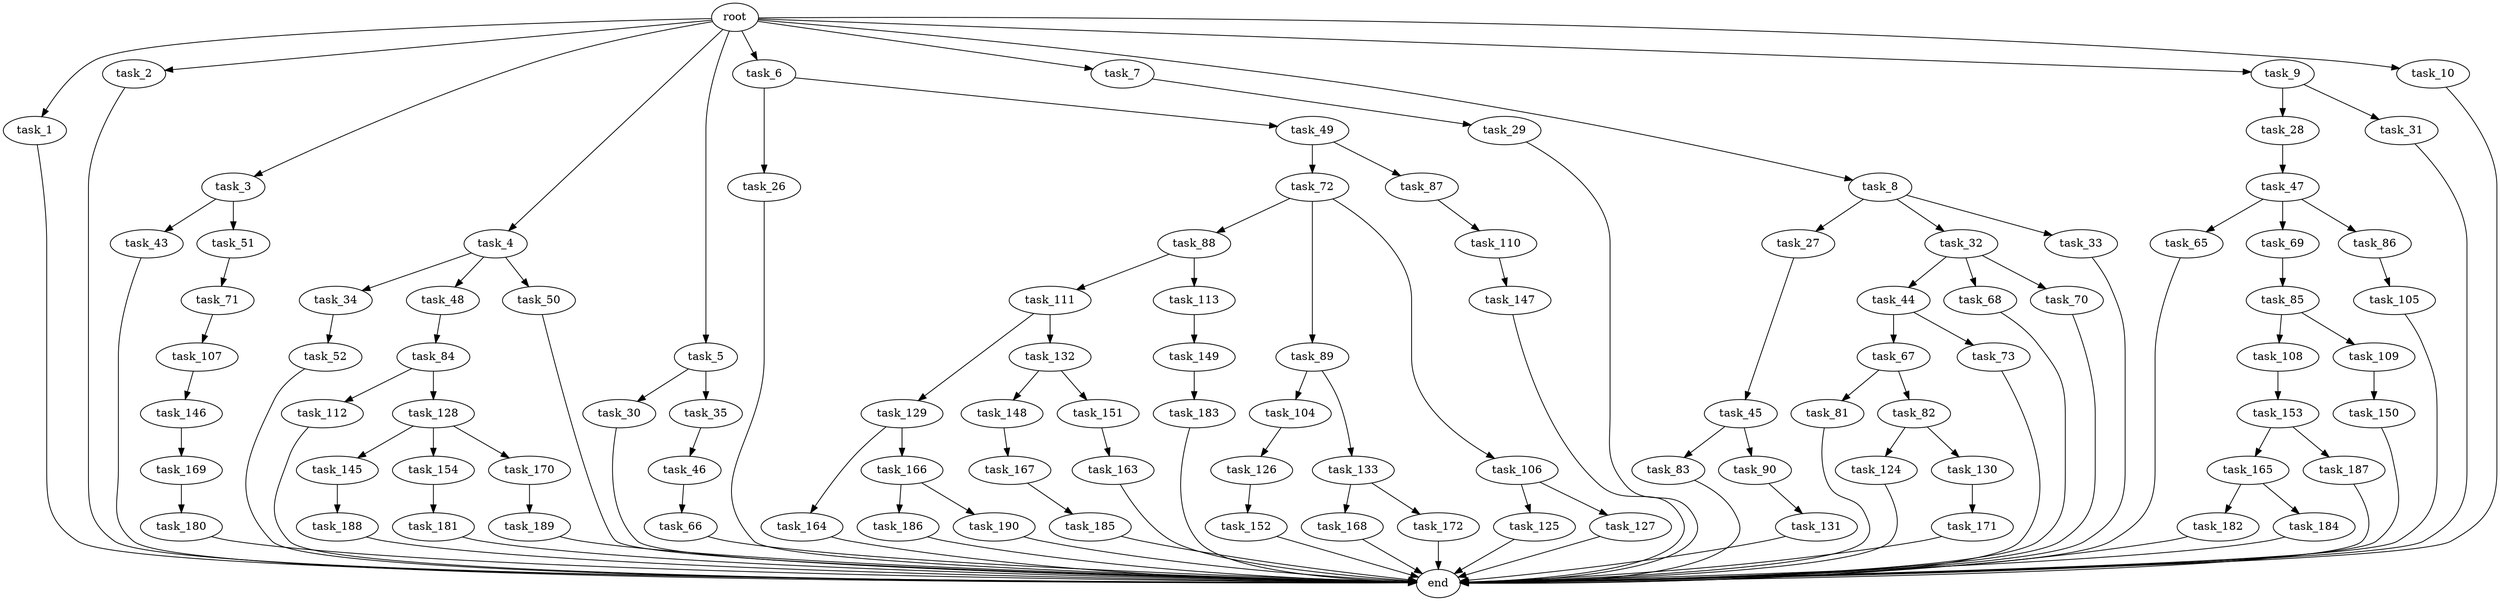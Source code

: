 digraph G {
  root [size="0.000000"];
  task_1 [size="1.024000"];
  task_2 [size="1.024000"];
  task_3 [size="1.024000"];
  task_4 [size="1.024000"];
  task_5 [size="1.024000"];
  task_6 [size="1.024000"];
  task_7 [size="1.024000"];
  task_8 [size="1.024000"];
  task_9 [size="1.024000"];
  task_10 [size="1.024000"];
  task_26 [size="137438953.472000"];
  task_27 [size="137438953.472000"];
  task_28 [size="549755813.888000"];
  task_29 [size="420906795.008000"];
  task_30 [size="309237645.312000"];
  task_31 [size="549755813.888000"];
  task_32 [size="137438953.472000"];
  task_33 [size="137438953.472000"];
  task_34 [size="137438953.472000"];
  task_35 [size="309237645.312000"];
  task_43 [size="549755813.888000"];
  task_44 [size="77309411.328000"];
  task_45 [size="77309411.328000"];
  task_46 [size="420906795.008000"];
  task_47 [size="214748364.800000"];
  task_48 [size="137438953.472000"];
  task_49 [size="137438953.472000"];
  task_50 [size="137438953.472000"];
  task_51 [size="549755813.888000"];
  task_52 [size="309237645.312000"];
  task_65 [size="77309411.328000"];
  task_66 [size="137438953.472000"];
  task_67 [size="214748364.800000"];
  task_68 [size="77309411.328000"];
  task_69 [size="77309411.328000"];
  task_70 [size="77309411.328000"];
  task_71 [size="549755813.888000"];
  task_72 [size="77309411.328000"];
  task_73 [size="214748364.800000"];
  task_81 [size="137438953.472000"];
  task_82 [size="137438953.472000"];
  task_83 [size="420906795.008000"];
  task_84 [size="214748364.800000"];
  task_85 [size="549755813.888000"];
  task_86 [size="77309411.328000"];
  task_87 [size="77309411.328000"];
  task_88 [size="34359738.368000"];
  task_89 [size="34359738.368000"];
  task_90 [size="420906795.008000"];
  task_104 [size="858993459.200000"];
  task_105 [size="420906795.008000"];
  task_106 [size="34359738.368000"];
  task_107 [size="77309411.328000"];
  task_108 [size="549755813.888000"];
  task_109 [size="549755813.888000"];
  task_110 [size="137438953.472000"];
  task_111 [size="34359738.368000"];
  task_112 [size="695784701.952000"];
  task_113 [size="34359738.368000"];
  task_124 [size="695784701.952000"];
  task_125 [size="34359738.368000"];
  task_126 [size="549755813.888000"];
  task_127 [size="34359738.368000"];
  task_128 [size="695784701.952000"];
  task_129 [size="214748364.800000"];
  task_130 [size="695784701.952000"];
  task_131 [size="214748364.800000"];
  task_132 [size="214748364.800000"];
  task_133 [size="858993459.200000"];
  task_145 [size="549755813.888000"];
  task_146 [size="77309411.328000"];
  task_147 [size="34359738.368000"];
  task_148 [size="77309411.328000"];
  task_149 [size="34359738.368000"];
  task_150 [size="695784701.952000"];
  task_151 [size="77309411.328000"];
  task_152 [size="420906795.008000"];
  task_153 [size="549755813.888000"];
  task_154 [size="549755813.888000"];
  task_163 [size="858993459.200000"];
  task_164 [size="309237645.312000"];
  task_165 [size="420906795.008000"];
  task_166 [size="309237645.312000"];
  task_167 [size="549755813.888000"];
  task_168 [size="695784701.952000"];
  task_169 [size="34359738.368000"];
  task_170 [size="549755813.888000"];
  task_171 [size="858993459.200000"];
  task_172 [size="695784701.952000"];
  task_180 [size="34359738.368000"];
  task_181 [size="34359738.368000"];
  task_182 [size="214748364.800000"];
  task_183 [size="214748364.800000"];
  task_184 [size="214748364.800000"];
  task_185 [size="420906795.008000"];
  task_186 [size="695784701.952000"];
  task_187 [size="420906795.008000"];
  task_188 [size="420906795.008000"];
  task_189 [size="420906795.008000"];
  task_190 [size="695784701.952000"];
  end [size="0.000000"];

  root -> task_1 [size="1.000000"];
  root -> task_2 [size="1.000000"];
  root -> task_3 [size="1.000000"];
  root -> task_4 [size="1.000000"];
  root -> task_5 [size="1.000000"];
  root -> task_6 [size="1.000000"];
  root -> task_7 [size="1.000000"];
  root -> task_8 [size="1.000000"];
  root -> task_9 [size="1.000000"];
  root -> task_10 [size="1.000000"];
  task_1 -> end [size="1.000000"];
  task_2 -> end [size="1.000000"];
  task_3 -> task_43 [size="536870912.000000"];
  task_3 -> task_51 [size="536870912.000000"];
  task_4 -> task_34 [size="134217728.000000"];
  task_4 -> task_48 [size="134217728.000000"];
  task_4 -> task_50 [size="134217728.000000"];
  task_5 -> task_30 [size="301989888.000000"];
  task_5 -> task_35 [size="301989888.000000"];
  task_6 -> task_26 [size="134217728.000000"];
  task_6 -> task_49 [size="134217728.000000"];
  task_7 -> task_29 [size="411041792.000000"];
  task_8 -> task_27 [size="134217728.000000"];
  task_8 -> task_32 [size="134217728.000000"];
  task_8 -> task_33 [size="134217728.000000"];
  task_9 -> task_28 [size="536870912.000000"];
  task_9 -> task_31 [size="536870912.000000"];
  task_10 -> end [size="1.000000"];
  task_26 -> end [size="1.000000"];
  task_27 -> task_45 [size="75497472.000000"];
  task_28 -> task_47 [size="209715200.000000"];
  task_29 -> end [size="1.000000"];
  task_30 -> end [size="1.000000"];
  task_31 -> end [size="1.000000"];
  task_32 -> task_44 [size="75497472.000000"];
  task_32 -> task_68 [size="75497472.000000"];
  task_32 -> task_70 [size="75497472.000000"];
  task_33 -> end [size="1.000000"];
  task_34 -> task_52 [size="301989888.000000"];
  task_35 -> task_46 [size="411041792.000000"];
  task_43 -> end [size="1.000000"];
  task_44 -> task_67 [size="209715200.000000"];
  task_44 -> task_73 [size="209715200.000000"];
  task_45 -> task_83 [size="411041792.000000"];
  task_45 -> task_90 [size="411041792.000000"];
  task_46 -> task_66 [size="134217728.000000"];
  task_47 -> task_65 [size="75497472.000000"];
  task_47 -> task_69 [size="75497472.000000"];
  task_47 -> task_86 [size="75497472.000000"];
  task_48 -> task_84 [size="209715200.000000"];
  task_49 -> task_72 [size="75497472.000000"];
  task_49 -> task_87 [size="75497472.000000"];
  task_50 -> end [size="1.000000"];
  task_51 -> task_71 [size="536870912.000000"];
  task_52 -> end [size="1.000000"];
  task_65 -> end [size="1.000000"];
  task_66 -> end [size="1.000000"];
  task_67 -> task_81 [size="134217728.000000"];
  task_67 -> task_82 [size="134217728.000000"];
  task_68 -> end [size="1.000000"];
  task_69 -> task_85 [size="536870912.000000"];
  task_70 -> end [size="1.000000"];
  task_71 -> task_107 [size="75497472.000000"];
  task_72 -> task_88 [size="33554432.000000"];
  task_72 -> task_89 [size="33554432.000000"];
  task_72 -> task_106 [size="33554432.000000"];
  task_73 -> end [size="1.000000"];
  task_81 -> end [size="1.000000"];
  task_82 -> task_124 [size="679477248.000000"];
  task_82 -> task_130 [size="679477248.000000"];
  task_83 -> end [size="1.000000"];
  task_84 -> task_112 [size="679477248.000000"];
  task_84 -> task_128 [size="679477248.000000"];
  task_85 -> task_108 [size="536870912.000000"];
  task_85 -> task_109 [size="536870912.000000"];
  task_86 -> task_105 [size="411041792.000000"];
  task_87 -> task_110 [size="134217728.000000"];
  task_88 -> task_111 [size="33554432.000000"];
  task_88 -> task_113 [size="33554432.000000"];
  task_89 -> task_104 [size="838860800.000000"];
  task_89 -> task_133 [size="838860800.000000"];
  task_90 -> task_131 [size="209715200.000000"];
  task_104 -> task_126 [size="536870912.000000"];
  task_105 -> end [size="1.000000"];
  task_106 -> task_125 [size="33554432.000000"];
  task_106 -> task_127 [size="33554432.000000"];
  task_107 -> task_146 [size="75497472.000000"];
  task_108 -> task_153 [size="536870912.000000"];
  task_109 -> task_150 [size="679477248.000000"];
  task_110 -> task_147 [size="33554432.000000"];
  task_111 -> task_129 [size="209715200.000000"];
  task_111 -> task_132 [size="209715200.000000"];
  task_112 -> end [size="1.000000"];
  task_113 -> task_149 [size="33554432.000000"];
  task_124 -> end [size="1.000000"];
  task_125 -> end [size="1.000000"];
  task_126 -> task_152 [size="411041792.000000"];
  task_127 -> end [size="1.000000"];
  task_128 -> task_145 [size="536870912.000000"];
  task_128 -> task_154 [size="536870912.000000"];
  task_128 -> task_170 [size="536870912.000000"];
  task_129 -> task_164 [size="301989888.000000"];
  task_129 -> task_166 [size="301989888.000000"];
  task_130 -> task_171 [size="838860800.000000"];
  task_131 -> end [size="1.000000"];
  task_132 -> task_148 [size="75497472.000000"];
  task_132 -> task_151 [size="75497472.000000"];
  task_133 -> task_168 [size="679477248.000000"];
  task_133 -> task_172 [size="679477248.000000"];
  task_145 -> task_188 [size="411041792.000000"];
  task_146 -> task_169 [size="33554432.000000"];
  task_147 -> end [size="1.000000"];
  task_148 -> task_167 [size="536870912.000000"];
  task_149 -> task_183 [size="209715200.000000"];
  task_150 -> end [size="1.000000"];
  task_151 -> task_163 [size="838860800.000000"];
  task_152 -> end [size="1.000000"];
  task_153 -> task_165 [size="411041792.000000"];
  task_153 -> task_187 [size="411041792.000000"];
  task_154 -> task_181 [size="33554432.000000"];
  task_163 -> end [size="1.000000"];
  task_164 -> end [size="1.000000"];
  task_165 -> task_182 [size="209715200.000000"];
  task_165 -> task_184 [size="209715200.000000"];
  task_166 -> task_186 [size="679477248.000000"];
  task_166 -> task_190 [size="679477248.000000"];
  task_167 -> task_185 [size="411041792.000000"];
  task_168 -> end [size="1.000000"];
  task_169 -> task_180 [size="33554432.000000"];
  task_170 -> task_189 [size="411041792.000000"];
  task_171 -> end [size="1.000000"];
  task_172 -> end [size="1.000000"];
  task_180 -> end [size="1.000000"];
  task_181 -> end [size="1.000000"];
  task_182 -> end [size="1.000000"];
  task_183 -> end [size="1.000000"];
  task_184 -> end [size="1.000000"];
  task_185 -> end [size="1.000000"];
  task_186 -> end [size="1.000000"];
  task_187 -> end [size="1.000000"];
  task_188 -> end [size="1.000000"];
  task_189 -> end [size="1.000000"];
  task_190 -> end [size="1.000000"];
}
